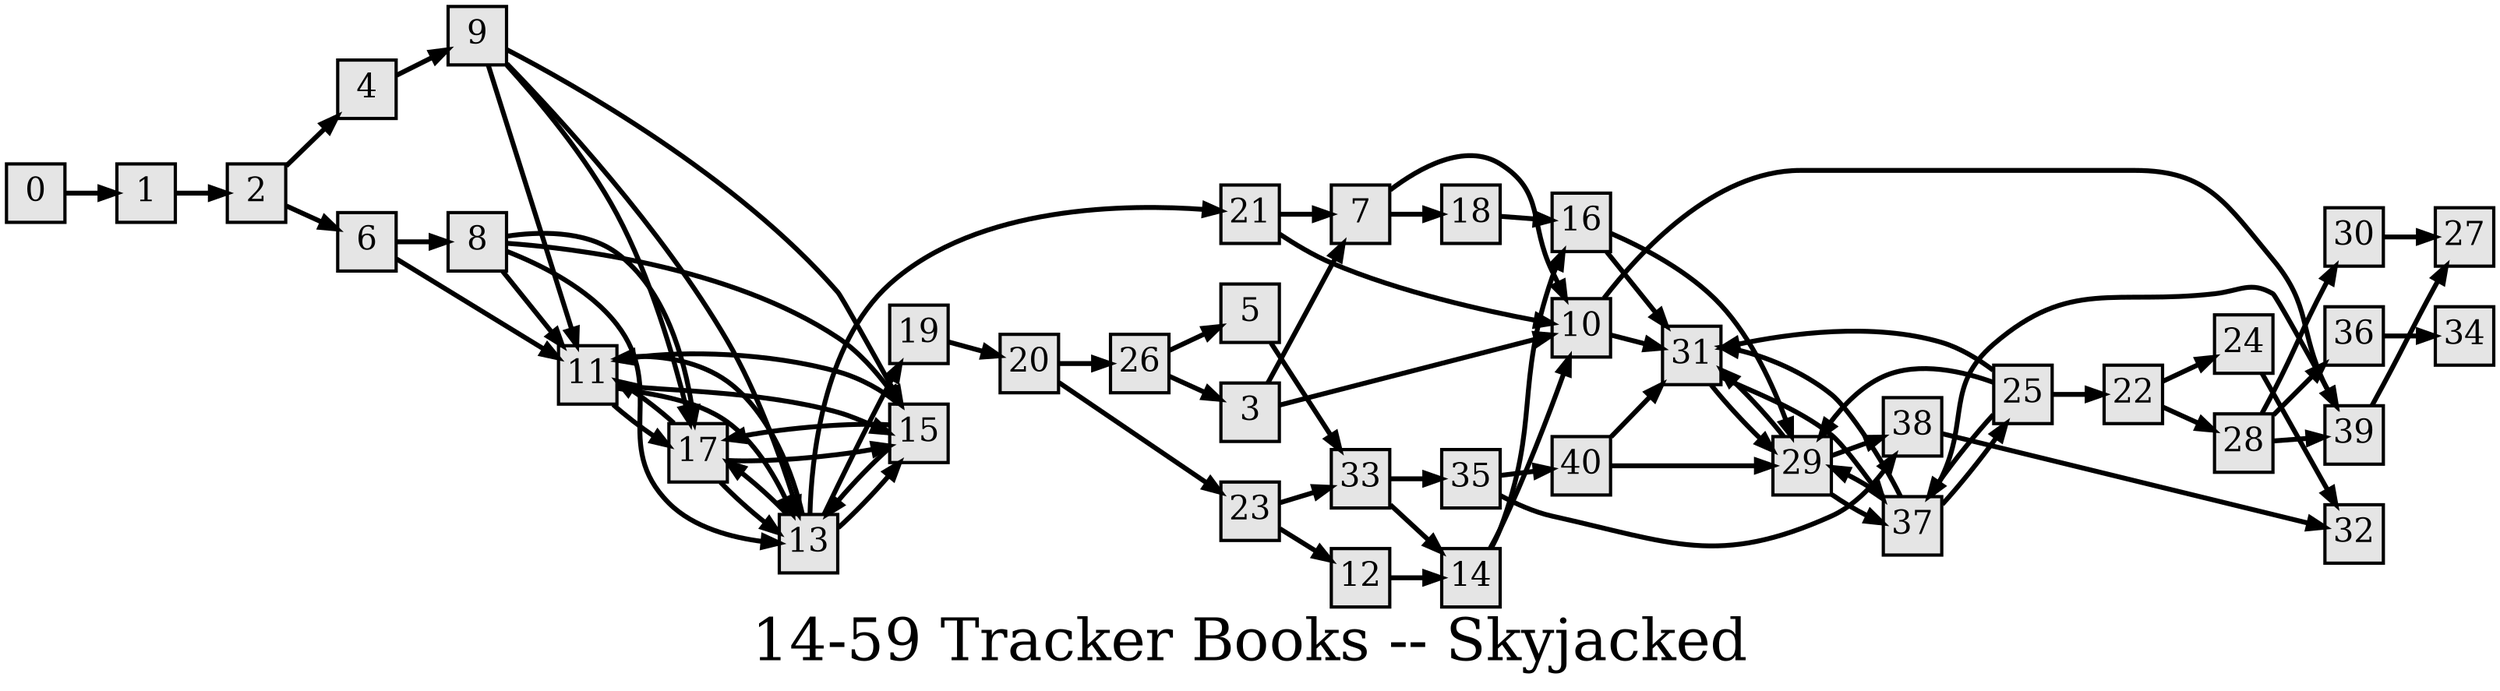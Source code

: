 digraph g{
  graph [ label="14-59 Tracker Books -- Skyjacked" rankdir=LR, ordering=out, fontsize=36, nodesep="0.35", ranksep="0.45"];
  node  [shape=rect, penwidth=2, fontsize=20, style=filled, fillcolor=grey90, margin="0,0", labelfloat=true, regular=true, fixedsize=true];
  edge  [labelfloat=true, penwidth=3, fontsize=12];
  0 -> 1;
  1 -> 2;
  2 -> 4;
  2 -> 6;
  3 -> 7;
  3 -> 10;
  4 -> 9;
  5 -> 33;
  6 -> 8;
  6 -> 11;
  7 -> 10;
  7 -> 18;
  8 -> 17;
  8 -> 15;
  8 -> 13;
  8 -> 11;
  9 -> 17;
  9 -> 15;
  9 -> 13;
  9 -> 11;
  10 -> 39;
  10 -> 31;
  11 -> 13;
  11 -> 15;
  11 -> 17;
  12 -> 14;
  13 -> 21;
  13 -> 19;
  13 -> 15;
  13 -> 17;
  13 -> 11;
  14 -> 16;
  14 -> 10;
  15 -> 17;
  15 -> 11;
  15 -> 13;
  16 -> 29;
  16 -> 31;
  17 -> 15;
  17 -> 11;
  17 -> 13;
  18 -> 16;
  19 -> 20;
  20 -> 26;
  20 -> 23;
  21 -> 7;
  21 -> 10;
  22 -> 24;
  22 -> 28;
  23 -> 33;
  23 -> 12;
  24 -> 32;
  25 -> 22;
  25 -> 37;
  25 -> 31;
  25 -> 29;
  26 -> 5;
  26 -> 3;
  28 -> 30;
  28 -> 36;
  28 -> 39;
  29 -> 38;
  29 -> 31;
  29 -> 37;
  30 -> 27;
  31 -> 37;
  31 -> 29;
  33 -> 35;
  33 -> 14;
  35 -> 40;
  35 -> 38;
  36 -> 34;
  37 -> 39;
  37 -> 31;
  37 -> 29;
  37 -> 25;
  38 -> 32;
  39 -> 27;
  40 -> 31;
  40 -> 29;
}

